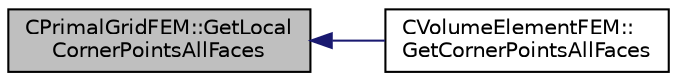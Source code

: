 digraph "CPrimalGridFEM::GetLocalCornerPointsAllFaces"
{
  edge [fontname="Helvetica",fontsize="10",labelfontname="Helvetica",labelfontsize="10"];
  node [fontname="Helvetica",fontsize="10",shape=record];
  rankdir="LR";
  Node25 [label="CPrimalGridFEM::GetLocal\lCornerPointsAllFaces",height=0.2,width=0.4,color="black", fillcolor="grey75", style="filled", fontcolor="black"];
  Node25 -> Node26 [dir="back",color="midnightblue",fontsize="10",style="solid",fontname="Helvetica"];
  Node26 [label="CVolumeElementFEM::\lGetCornerPointsAllFaces",height=0.2,width=0.4,color="black", fillcolor="white", style="filled",URL="$class_c_volume_element_f_e_m.html#a66d631783d0af82815effed04881bfbf",tooltip="Get all the corner points of all the faces of this element. It must be made sure that the numbering o..."];
}
